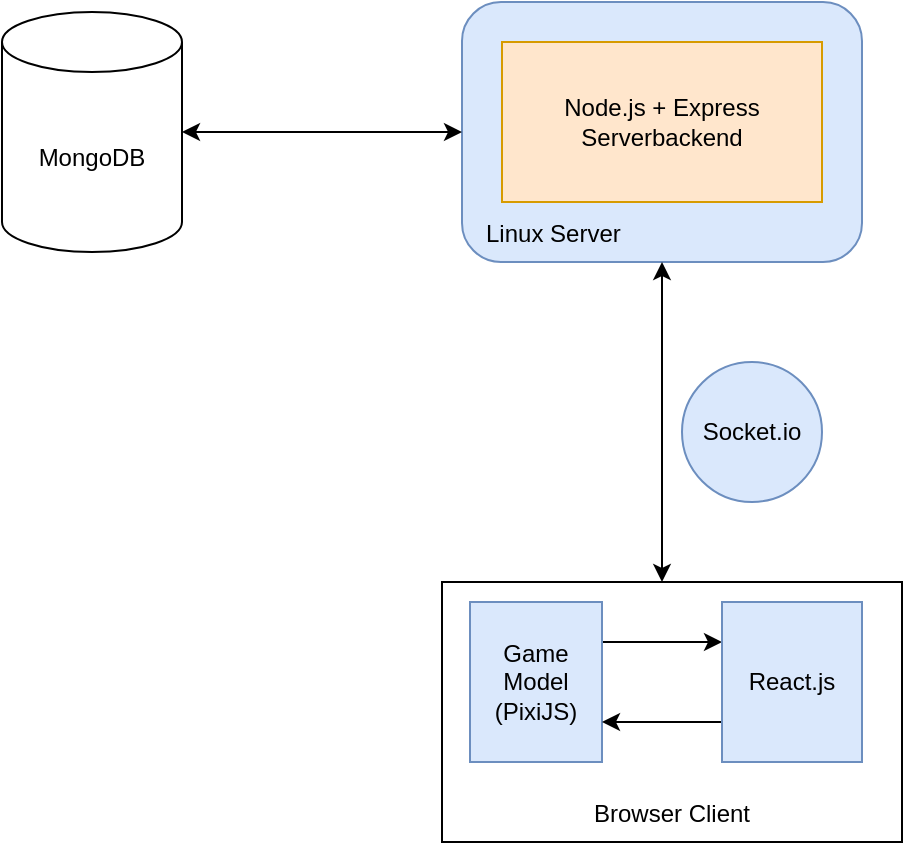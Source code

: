 <mxfile version="18.0.8" type="device"><diagram id="9yCug-vL3b8XQrvkJFkQ" name="Page-1"><mxGraphModel dx="1178" dy="641" grid="1" gridSize="10" guides="1" tooltips="1" connect="1" arrows="1" fold="1" page="1" pageScale="1" pageWidth="827" pageHeight="1169" math="0" shadow="0"><root><mxCell id="0"/><mxCell id="1" parent="0"/><mxCell id="r8dFJfeQ0iXpdD469gCg-1" value="&lt;br&gt;&lt;br&gt;&lt;br&gt;&lt;br&gt;&lt;br&gt;&amp;nbsp; &amp;nbsp; &amp;nbsp; &amp;nbsp;&lt;br&gt;&lt;br&gt;&amp;nbsp; &amp;nbsp;Linux Server" style="rounded=1;whiteSpace=wrap;html=1;align=left;fillColor=#dae8fc;strokeColor=#6c8ebf;" parent="1" vertex="1"><mxGeometry x="330" y="100" width="200" height="130" as="geometry"/></mxCell><mxCell id="r8dFJfeQ0iXpdD469gCg-2" value="Node.js + Express&lt;br&gt;Serverbackend" style="rounded=0;whiteSpace=wrap;html=1;fillColor=#ffe6cc;strokeColor=#d79b00;" parent="1" vertex="1"><mxGeometry x="350" y="120" width="160" height="80" as="geometry"/></mxCell><mxCell id="r8dFJfeQ0iXpdD469gCg-3" value="Socket.io" style="ellipse;whiteSpace=wrap;html=1;aspect=fixed;fillColor=#dae8fc;strokeColor=#6c8ebf;" parent="1" vertex="1"><mxGeometry x="440" y="280" width="70" height="70" as="geometry"/></mxCell><mxCell id="r8dFJfeQ0iXpdD469gCg-12" style="edgeStyle=orthogonalEdgeStyle;rounded=0;orthogonalLoop=1;jettySize=auto;html=1;entryX=0.5;entryY=1;entryDx=0;entryDy=0;startArrow=classic;startFill=1;" parent="1" source="r8dFJfeQ0iXpdD469gCg-6" target="r8dFJfeQ0iXpdD469gCg-1" edge="1"><mxGeometry relative="1" as="geometry"><Array as="points"><mxPoint x="430" y="280"/><mxPoint x="430" y="280"/></Array></mxGeometry></mxCell><mxCell id="r8dFJfeQ0iXpdD469gCg-6" value="&lt;br&gt;&lt;br&gt;&lt;br&gt;&lt;br&gt;&lt;br&gt;&lt;br&gt;&lt;br&gt;Browser Client" style="rounded=0;whiteSpace=wrap;html=1;" parent="1" vertex="1"><mxGeometry x="320" y="390" width="230" height="130" as="geometry"/></mxCell><mxCell id="r8dFJfeQ0iXpdD469gCg-10" value="" style="edgeStyle=orthogonalEdgeStyle;rounded=0;orthogonalLoop=1;jettySize=auto;html=1;" parent="1" source="r8dFJfeQ0iXpdD469gCg-7" target="r8dFJfeQ0iXpdD469gCg-8" edge="1"><mxGeometry relative="1" as="geometry"><Array as="points"><mxPoint x="440" y="420"/><mxPoint x="440" y="420"/></Array></mxGeometry></mxCell><mxCell id="r8dFJfeQ0iXpdD469gCg-7" value="Game&lt;br&gt;Model&lt;br&gt;(PixiJS)" style="rounded=0;whiteSpace=wrap;html=1;fillColor=#dae8fc;strokeColor=#6c8ebf;" parent="1" vertex="1"><mxGeometry x="334" y="400" width="66" height="80" as="geometry"/></mxCell><mxCell id="r8dFJfeQ0iXpdD469gCg-11" value="" style="edgeStyle=orthogonalEdgeStyle;rounded=0;orthogonalLoop=1;jettySize=auto;html=1;" parent="1" source="r8dFJfeQ0iXpdD469gCg-8" target="r8dFJfeQ0iXpdD469gCg-7" edge="1"><mxGeometry relative="1" as="geometry"><Array as="points"><mxPoint x="430" y="460"/><mxPoint x="430" y="460"/></Array></mxGeometry></mxCell><mxCell id="r8dFJfeQ0iXpdD469gCg-8" value="React.js" style="rounded=0;whiteSpace=wrap;html=1;fillColor=#dae8fc;strokeColor=#6c8ebf;" parent="1" vertex="1"><mxGeometry x="460" y="400" width="70" height="80" as="geometry"/></mxCell><mxCell id="r8dFJfeQ0iXpdD469gCg-14" style="edgeStyle=orthogonalEdgeStyle;rounded=0;orthogonalLoop=1;jettySize=auto;html=1;entryX=0;entryY=0.5;entryDx=0;entryDy=0;startArrow=classic;startFill=1;" parent="1" source="r8dFJfeQ0iXpdD469gCg-13" target="r8dFJfeQ0iXpdD469gCg-1" edge="1"><mxGeometry relative="1" as="geometry"/></mxCell><mxCell id="r8dFJfeQ0iXpdD469gCg-13" value="MongoDB" style="shape=cylinder3;whiteSpace=wrap;html=1;boundedLbl=1;backgroundOutline=1;size=15;" parent="1" vertex="1"><mxGeometry x="100" y="105" width="90" height="120" as="geometry"/></mxCell></root></mxGraphModel></diagram></mxfile>